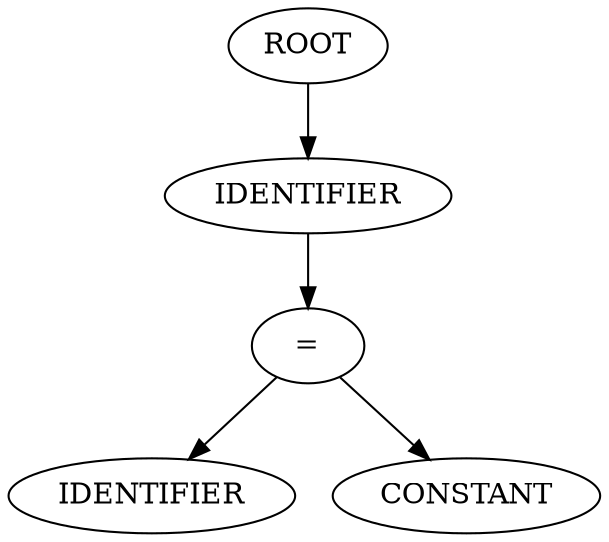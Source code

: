 strict digraph AST {
4 [label="ROOT"];
0 [label="IDENTIFIER"];
3 [label="="];
1 [label="IDENTIFIER"];
2 [label="CONSTANT"];
4 -> 0
0 -> 3
3 -> 1
3 -> 2
}
